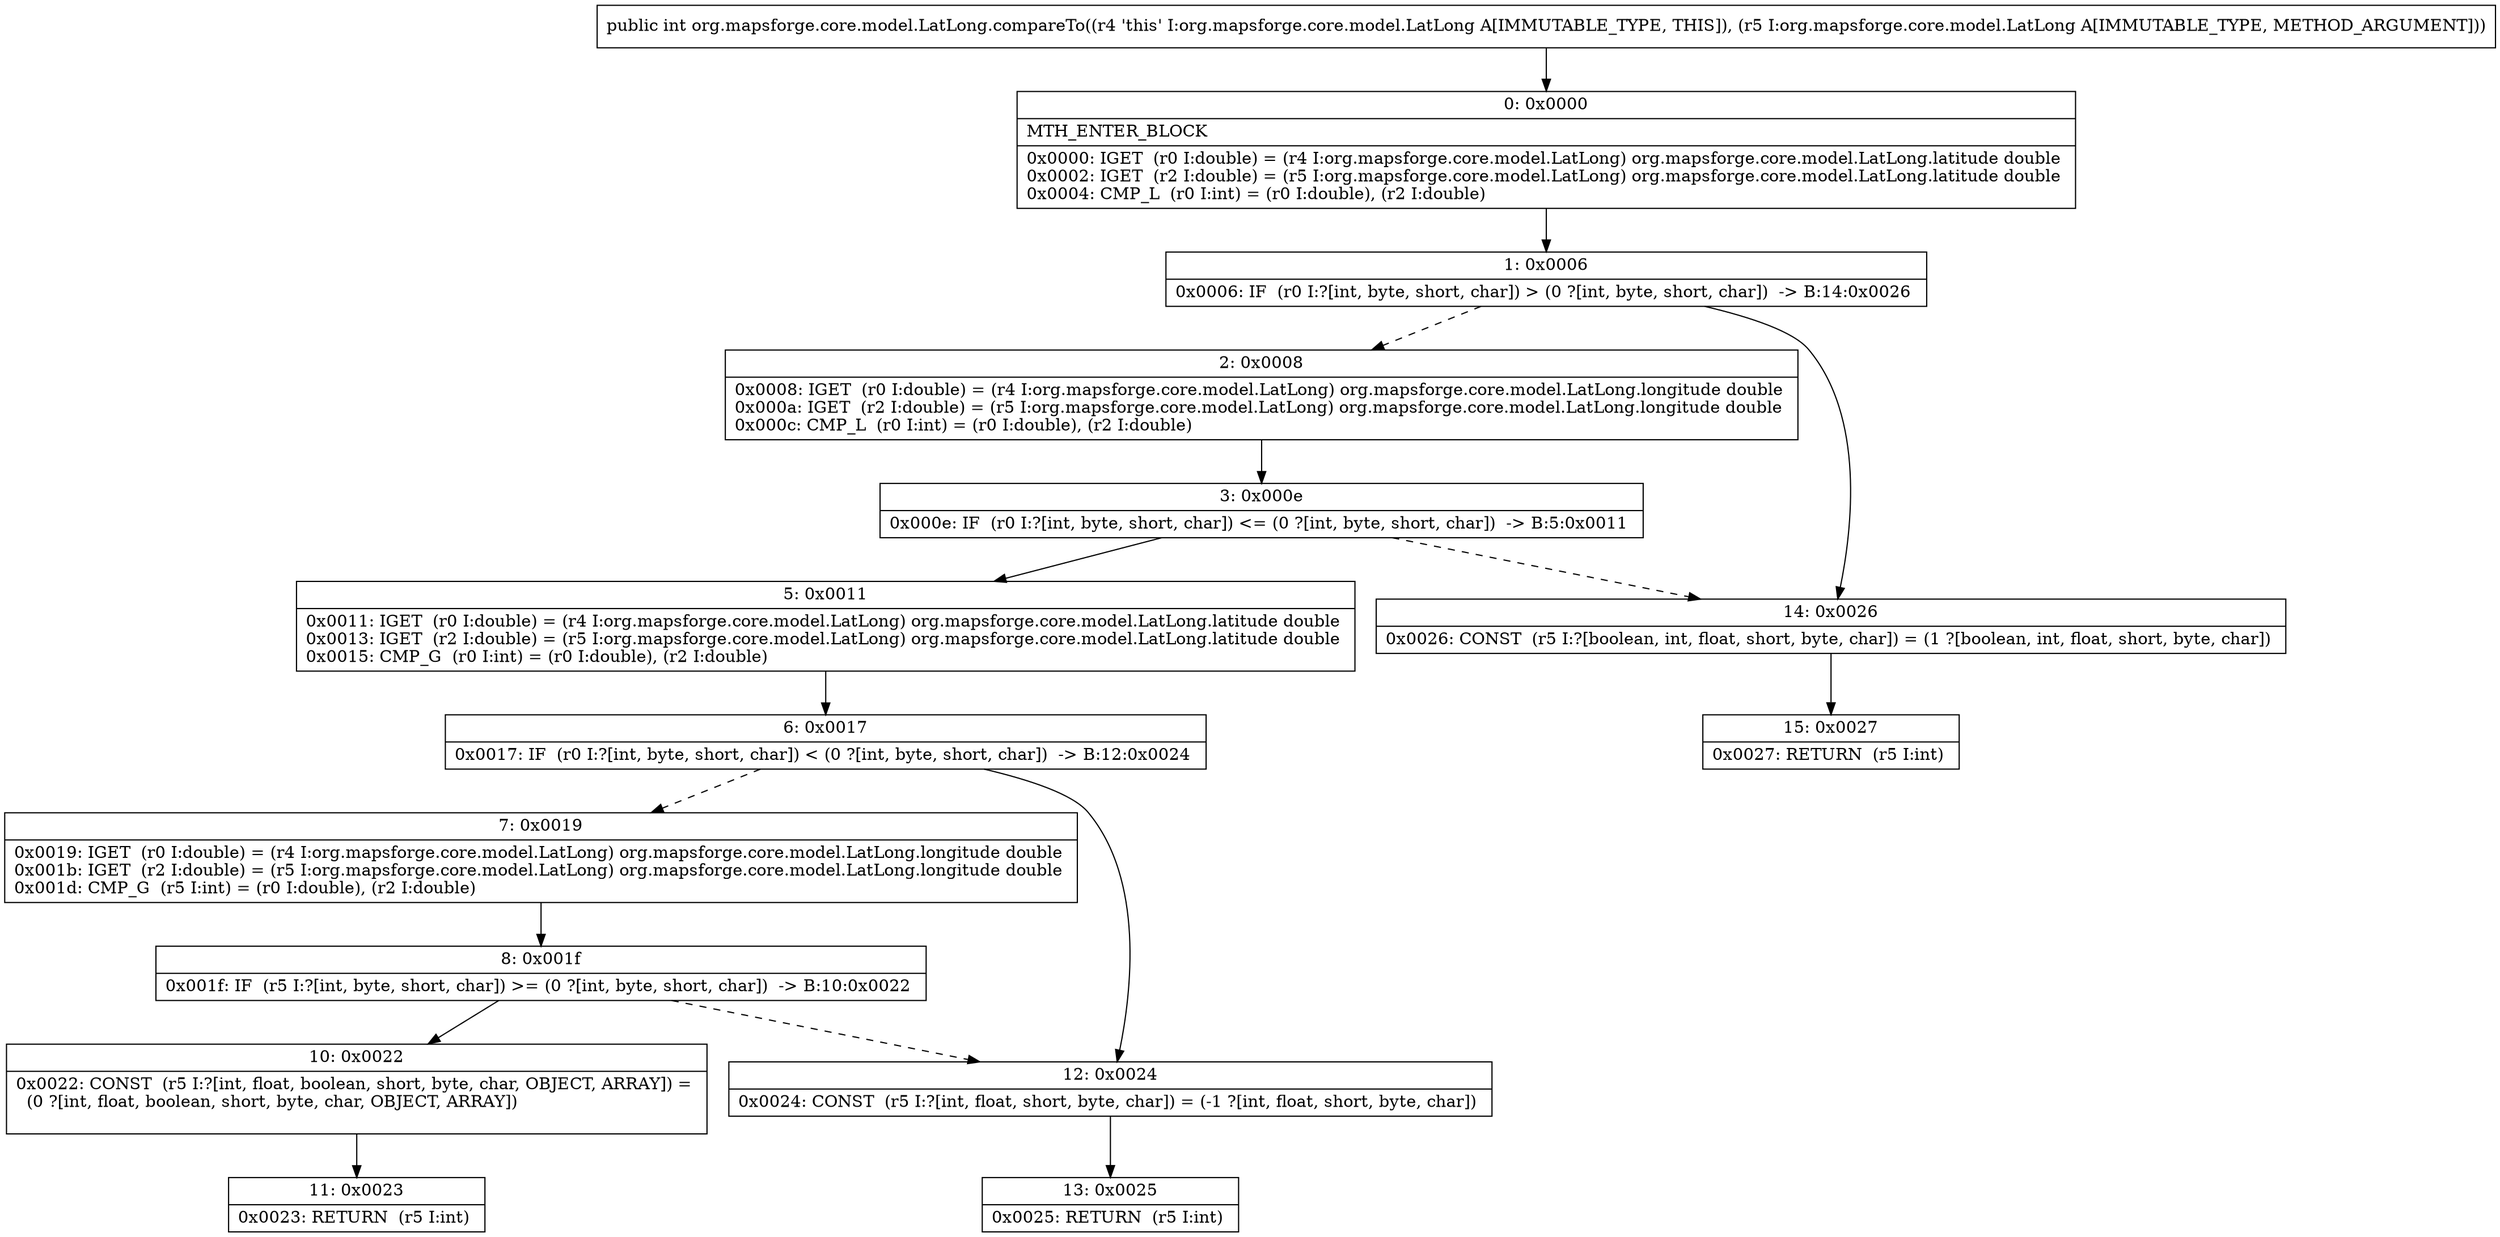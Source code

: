 digraph "CFG fororg.mapsforge.core.model.LatLong.compareTo(Lorg\/mapsforge\/core\/model\/LatLong;)I" {
Node_0 [shape=record,label="{0\:\ 0x0000|MTH_ENTER_BLOCK\l|0x0000: IGET  (r0 I:double) = (r4 I:org.mapsforge.core.model.LatLong) org.mapsforge.core.model.LatLong.latitude double \l0x0002: IGET  (r2 I:double) = (r5 I:org.mapsforge.core.model.LatLong) org.mapsforge.core.model.LatLong.latitude double \l0x0004: CMP_L  (r0 I:int) = (r0 I:double), (r2 I:double) \l}"];
Node_1 [shape=record,label="{1\:\ 0x0006|0x0006: IF  (r0 I:?[int, byte, short, char]) \> (0 ?[int, byte, short, char])  \-\> B:14:0x0026 \l}"];
Node_2 [shape=record,label="{2\:\ 0x0008|0x0008: IGET  (r0 I:double) = (r4 I:org.mapsforge.core.model.LatLong) org.mapsforge.core.model.LatLong.longitude double \l0x000a: IGET  (r2 I:double) = (r5 I:org.mapsforge.core.model.LatLong) org.mapsforge.core.model.LatLong.longitude double \l0x000c: CMP_L  (r0 I:int) = (r0 I:double), (r2 I:double) \l}"];
Node_3 [shape=record,label="{3\:\ 0x000e|0x000e: IF  (r0 I:?[int, byte, short, char]) \<= (0 ?[int, byte, short, char])  \-\> B:5:0x0011 \l}"];
Node_5 [shape=record,label="{5\:\ 0x0011|0x0011: IGET  (r0 I:double) = (r4 I:org.mapsforge.core.model.LatLong) org.mapsforge.core.model.LatLong.latitude double \l0x0013: IGET  (r2 I:double) = (r5 I:org.mapsforge.core.model.LatLong) org.mapsforge.core.model.LatLong.latitude double \l0x0015: CMP_G  (r0 I:int) = (r0 I:double), (r2 I:double) \l}"];
Node_6 [shape=record,label="{6\:\ 0x0017|0x0017: IF  (r0 I:?[int, byte, short, char]) \< (0 ?[int, byte, short, char])  \-\> B:12:0x0024 \l}"];
Node_7 [shape=record,label="{7\:\ 0x0019|0x0019: IGET  (r0 I:double) = (r4 I:org.mapsforge.core.model.LatLong) org.mapsforge.core.model.LatLong.longitude double \l0x001b: IGET  (r2 I:double) = (r5 I:org.mapsforge.core.model.LatLong) org.mapsforge.core.model.LatLong.longitude double \l0x001d: CMP_G  (r5 I:int) = (r0 I:double), (r2 I:double) \l}"];
Node_8 [shape=record,label="{8\:\ 0x001f|0x001f: IF  (r5 I:?[int, byte, short, char]) \>= (0 ?[int, byte, short, char])  \-\> B:10:0x0022 \l}"];
Node_10 [shape=record,label="{10\:\ 0x0022|0x0022: CONST  (r5 I:?[int, float, boolean, short, byte, char, OBJECT, ARRAY]) = \l  (0 ?[int, float, boolean, short, byte, char, OBJECT, ARRAY])\l \l}"];
Node_11 [shape=record,label="{11\:\ 0x0023|0x0023: RETURN  (r5 I:int) \l}"];
Node_12 [shape=record,label="{12\:\ 0x0024|0x0024: CONST  (r5 I:?[int, float, short, byte, char]) = (\-1 ?[int, float, short, byte, char]) \l}"];
Node_13 [shape=record,label="{13\:\ 0x0025|0x0025: RETURN  (r5 I:int) \l}"];
Node_14 [shape=record,label="{14\:\ 0x0026|0x0026: CONST  (r5 I:?[boolean, int, float, short, byte, char]) = (1 ?[boolean, int, float, short, byte, char]) \l}"];
Node_15 [shape=record,label="{15\:\ 0x0027|0x0027: RETURN  (r5 I:int) \l}"];
MethodNode[shape=record,label="{public int org.mapsforge.core.model.LatLong.compareTo((r4 'this' I:org.mapsforge.core.model.LatLong A[IMMUTABLE_TYPE, THIS]), (r5 I:org.mapsforge.core.model.LatLong A[IMMUTABLE_TYPE, METHOD_ARGUMENT])) }"];
MethodNode -> Node_0;
Node_0 -> Node_1;
Node_1 -> Node_2[style=dashed];
Node_1 -> Node_14;
Node_2 -> Node_3;
Node_3 -> Node_5;
Node_3 -> Node_14[style=dashed];
Node_5 -> Node_6;
Node_6 -> Node_7[style=dashed];
Node_6 -> Node_12;
Node_7 -> Node_8;
Node_8 -> Node_10;
Node_8 -> Node_12[style=dashed];
Node_10 -> Node_11;
Node_12 -> Node_13;
Node_14 -> Node_15;
}

